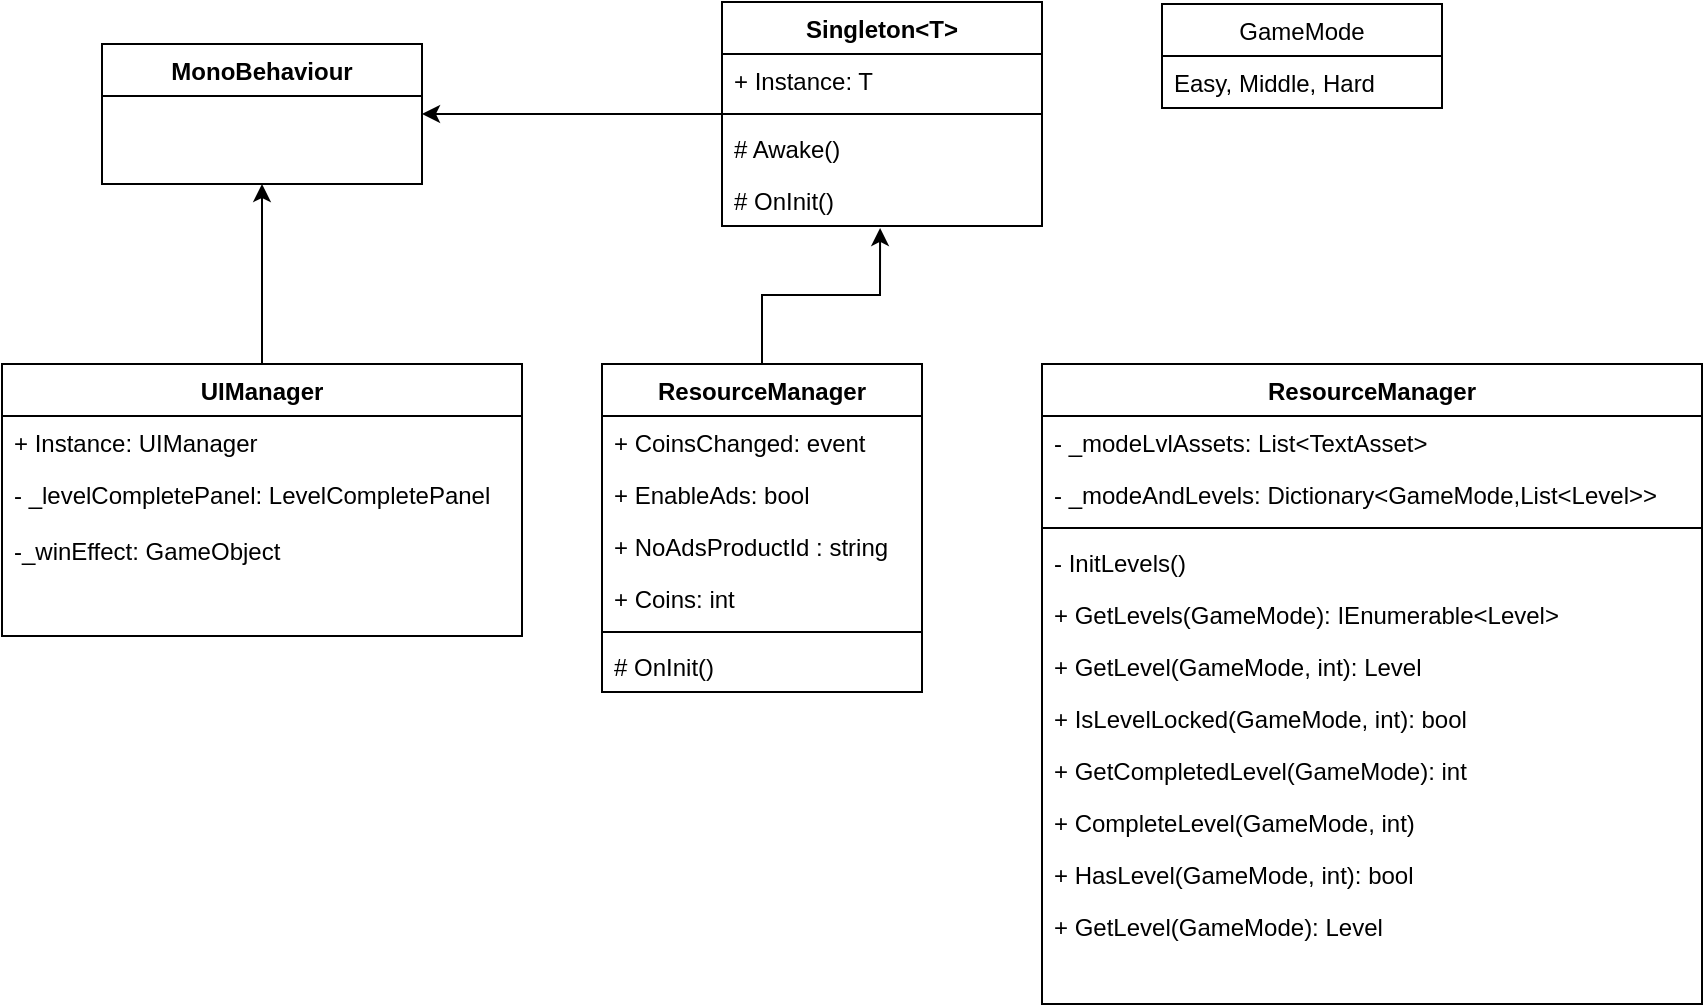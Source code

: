 <mxfile version="20.0.4" type="github" pages="2">
  <diagram id="C5RBs43oDa-KdzZeNtuy" name="Water Sort Puzzle">
    <mxGraphModel dx="1339" dy="815" grid="1" gridSize="10" guides="1" tooltips="1" connect="1" arrows="1" fold="1" page="1" pageScale="1" pageWidth="1600" pageHeight="900" math="0" shadow="0">
      <root>
        <mxCell id="WIyWlLk6GJQsqaUBKTNV-0" />
        <mxCell id="WIyWlLk6GJQsqaUBKTNV-1" parent="WIyWlLk6GJQsqaUBKTNV-0" />
        <mxCell id="zkfFHV4jXpPFQw0GAbJ--0" value="MonoBehaviour" style="swimlane;fontStyle=1;align=center;verticalAlign=top;childLayout=stackLayout;horizontal=1;startSize=26;horizontalStack=0;resizeParent=1;resizeLast=0;collapsible=1;marginBottom=0;rounded=0;shadow=0;strokeWidth=1;" parent="WIyWlLk6GJQsqaUBKTNV-1" vertex="1">
          <mxGeometry x="150" y="30" width="160" height="70" as="geometry">
            <mxRectangle x="230" y="140" width="160" height="26" as="alternateBounds" />
          </mxGeometry>
        </mxCell>
        <mxCell id="-UPui0ApsHkDzABqv5SS-7" style="edgeStyle=orthogonalEdgeStyle;rounded=0;orthogonalLoop=1;jettySize=auto;html=1;exitX=0.5;exitY=0;exitDx=0;exitDy=0;entryX=0.5;entryY=1;entryDx=0;entryDy=0;" edge="1" parent="WIyWlLk6GJQsqaUBKTNV-1" source="zkfFHV4jXpPFQw0GAbJ--6" target="zkfFHV4jXpPFQw0GAbJ--0">
          <mxGeometry relative="1" as="geometry" />
        </mxCell>
        <mxCell id="zkfFHV4jXpPFQw0GAbJ--6" value="UIManager" style="swimlane;fontStyle=1;align=center;verticalAlign=top;childLayout=stackLayout;horizontal=1;startSize=26;horizontalStack=0;resizeParent=1;resizeLast=0;collapsible=1;marginBottom=0;rounded=0;shadow=0;strokeWidth=1;" parent="WIyWlLk6GJQsqaUBKTNV-1" vertex="1">
          <mxGeometry x="100" y="190" width="260" height="136" as="geometry">
            <mxRectangle x="130" y="380" width="160" height="26" as="alternateBounds" />
          </mxGeometry>
        </mxCell>
        <mxCell id="zkfFHV4jXpPFQw0GAbJ--7" value="+ Instance: UIManager " style="text;align=left;verticalAlign=top;spacingLeft=4;spacingRight=4;overflow=hidden;rotatable=0;points=[[0,0.5],[1,0.5]];portConstraint=eastwest;" parent="zkfFHV4jXpPFQw0GAbJ--6" vertex="1">
          <mxGeometry y="26" width="260" height="26" as="geometry" />
        </mxCell>
        <mxCell id="zkfFHV4jXpPFQw0GAbJ--8" value="- _levelCompletePanel: LevelCompletePanel  " style="text;align=left;verticalAlign=top;spacingLeft=4;spacingRight=4;overflow=hidden;rotatable=0;points=[[0,0.5],[1,0.5]];portConstraint=eastwest;rounded=0;shadow=0;html=0;" parent="zkfFHV4jXpPFQw0GAbJ--6" vertex="1">
          <mxGeometry y="52" width="260" height="28" as="geometry" />
        </mxCell>
        <mxCell id="-UPui0ApsHkDzABqv5SS-11" value="-_winEffect: GameObject " style="text;align=left;verticalAlign=top;spacingLeft=4;spacingRight=4;overflow=hidden;rotatable=0;points=[[0,0.5],[1,0.5]];portConstraint=eastwest;rounded=0;shadow=0;html=0;" vertex="1" parent="zkfFHV4jXpPFQw0GAbJ--6">
          <mxGeometry y="80" width="260" height="28" as="geometry" />
        </mxCell>
        <mxCell id="-UPui0ApsHkDzABqv5SS-17" style="text;align=left;verticalAlign=top;spacingLeft=4;spacingRight=4;overflow=hidden;rotatable=0;points=[[0,0.5],[1,0.5]];portConstraint=eastwest;rounded=0;shadow=0;html=0;" vertex="1" parent="zkfFHV4jXpPFQw0GAbJ--6">
          <mxGeometry y="108" width="260" height="28" as="geometry" />
        </mxCell>
        <mxCell id="-UPui0ApsHkDzABqv5SS-23" style="edgeStyle=orthogonalEdgeStyle;rounded=0;orthogonalLoop=1;jettySize=auto;html=1;entryX=1;entryY=0.5;entryDx=0;entryDy=0;" edge="1" parent="WIyWlLk6GJQsqaUBKTNV-1" source="-UPui0ApsHkDzABqv5SS-19" target="zkfFHV4jXpPFQw0GAbJ--0">
          <mxGeometry relative="1" as="geometry" />
        </mxCell>
        <mxCell id="-UPui0ApsHkDzABqv5SS-19" value="Singleton&lt;T&gt;" style="swimlane;fontStyle=1;align=center;verticalAlign=top;childLayout=stackLayout;horizontal=1;startSize=26;horizontalStack=0;resizeParent=1;resizeParentMax=0;resizeLast=0;collapsible=1;marginBottom=0;" vertex="1" parent="WIyWlLk6GJQsqaUBKTNV-1">
          <mxGeometry x="460" y="9" width="160" height="112" as="geometry" />
        </mxCell>
        <mxCell id="-UPui0ApsHkDzABqv5SS-20" value="+ Instance: T" style="text;strokeColor=none;fillColor=none;align=left;verticalAlign=top;spacingLeft=4;spacingRight=4;overflow=hidden;rotatable=0;points=[[0,0.5],[1,0.5]];portConstraint=eastwest;" vertex="1" parent="-UPui0ApsHkDzABqv5SS-19">
          <mxGeometry y="26" width="160" height="26" as="geometry" />
        </mxCell>
        <mxCell id="-UPui0ApsHkDzABqv5SS-21" value="" style="line;strokeWidth=1;fillColor=none;align=left;verticalAlign=middle;spacingTop=-1;spacingLeft=3;spacingRight=3;rotatable=0;labelPosition=right;points=[];portConstraint=eastwest;" vertex="1" parent="-UPui0ApsHkDzABqv5SS-19">
          <mxGeometry y="52" width="160" height="8" as="geometry" />
        </mxCell>
        <mxCell id="-UPui0ApsHkDzABqv5SS-22" value="# Awake()" style="text;strokeColor=none;fillColor=none;align=left;verticalAlign=top;spacingLeft=4;spacingRight=4;overflow=hidden;rotatable=0;points=[[0,0.5],[1,0.5]];portConstraint=eastwest;" vertex="1" parent="-UPui0ApsHkDzABqv5SS-19">
          <mxGeometry y="60" width="160" height="26" as="geometry" />
        </mxCell>
        <mxCell id="-UPui0ApsHkDzABqv5SS-78" value="# OnInit()" style="text;strokeColor=none;fillColor=none;align=left;verticalAlign=top;spacingLeft=4;spacingRight=4;overflow=hidden;rotatable=0;points=[[0,0.5],[1,0.5]];portConstraint=eastwest;" vertex="1" parent="-UPui0ApsHkDzABqv5SS-19">
          <mxGeometry y="86" width="160" height="26" as="geometry" />
        </mxCell>
        <mxCell id="-UPui0ApsHkDzABqv5SS-43" style="edgeStyle=orthogonalEdgeStyle;rounded=0;orthogonalLoop=1;jettySize=auto;html=1;entryX=0.494;entryY=1.038;entryDx=0;entryDy=0;entryPerimeter=0;" edge="1" parent="WIyWlLk6GJQsqaUBKTNV-1" source="-UPui0ApsHkDzABqv5SS-34" target="-UPui0ApsHkDzABqv5SS-78">
          <mxGeometry relative="1" as="geometry">
            <mxPoint x="570" y="170" as="targetPoint" />
          </mxGeometry>
        </mxCell>
        <mxCell id="-UPui0ApsHkDzABqv5SS-34" value="ResourceManager" style="swimlane;fontStyle=1;align=center;verticalAlign=top;childLayout=stackLayout;horizontal=1;startSize=26;horizontalStack=0;resizeParent=1;resizeParentMax=0;resizeLast=0;collapsible=1;marginBottom=0;strokeColor=default;" vertex="1" parent="WIyWlLk6GJQsqaUBKTNV-1">
          <mxGeometry x="400" y="190" width="160" height="164" as="geometry" />
        </mxCell>
        <mxCell id="-UPui0ApsHkDzABqv5SS-35" value="+ CoinsChanged: event" style="text;strokeColor=none;fillColor=none;align=left;verticalAlign=top;spacingLeft=4;spacingRight=4;overflow=hidden;rotatable=0;points=[[0,0.5],[1,0.5]];portConstraint=eastwest;" vertex="1" parent="-UPui0ApsHkDzABqv5SS-34">
          <mxGeometry y="26" width="160" height="26" as="geometry" />
        </mxCell>
        <mxCell id="-UPui0ApsHkDzABqv5SS-39" value="+ EnableAds: bool" style="text;strokeColor=none;fillColor=none;align=left;verticalAlign=top;spacingLeft=4;spacingRight=4;overflow=hidden;rotatable=0;points=[[0,0.5],[1,0.5]];portConstraint=eastwest;" vertex="1" parent="-UPui0ApsHkDzABqv5SS-34">
          <mxGeometry y="52" width="160" height="26" as="geometry" />
        </mxCell>
        <mxCell id="-UPui0ApsHkDzABqv5SS-38" value="+ NoAdsProductId : string" style="text;strokeColor=none;fillColor=none;align=left;verticalAlign=top;spacingLeft=4;spacingRight=4;overflow=hidden;rotatable=0;points=[[0,0.5],[1,0.5]];portConstraint=eastwest;" vertex="1" parent="-UPui0ApsHkDzABqv5SS-34">
          <mxGeometry y="78" width="160" height="26" as="geometry" />
        </mxCell>
        <mxCell id="-UPui0ApsHkDzABqv5SS-40" value="+ Coins: int" style="text;strokeColor=none;fillColor=none;align=left;verticalAlign=top;spacingLeft=4;spacingRight=4;overflow=hidden;rotatable=0;points=[[0,0.5],[1,0.5]];portConstraint=eastwest;" vertex="1" parent="-UPui0ApsHkDzABqv5SS-34">
          <mxGeometry y="104" width="160" height="26" as="geometry" />
        </mxCell>
        <mxCell id="-UPui0ApsHkDzABqv5SS-36" value="" style="line;strokeWidth=1;fillColor=none;align=left;verticalAlign=middle;spacingTop=-1;spacingLeft=3;spacingRight=3;rotatable=0;labelPosition=right;points=[];portConstraint=eastwest;" vertex="1" parent="-UPui0ApsHkDzABqv5SS-34">
          <mxGeometry y="130" width="160" height="8" as="geometry" />
        </mxCell>
        <mxCell id="-UPui0ApsHkDzABqv5SS-37" value="# OnInit()" style="text;strokeColor=none;fillColor=none;align=left;verticalAlign=top;spacingLeft=4;spacingRight=4;overflow=hidden;rotatable=0;points=[[0,0.5],[1,0.5]];portConstraint=eastwest;" vertex="1" parent="-UPui0ApsHkDzABqv5SS-34">
          <mxGeometry y="138" width="160" height="26" as="geometry" />
        </mxCell>
        <mxCell id="-UPui0ApsHkDzABqv5SS-44" value="ResourceManager" style="swimlane;fontStyle=1;align=center;verticalAlign=top;childLayout=stackLayout;horizontal=1;startSize=26;horizontalStack=0;resizeParent=1;resizeParentMax=0;resizeLast=0;collapsible=1;marginBottom=0;strokeColor=default;" vertex="1" parent="WIyWlLk6GJQsqaUBKTNV-1">
          <mxGeometry x="620" y="190" width="330" height="320" as="geometry" />
        </mxCell>
        <mxCell id="-UPui0ApsHkDzABqv5SS-45" value="- _modeLvlAssets: List&lt;TextAsset&gt;" style="text;strokeColor=none;fillColor=none;align=left;verticalAlign=top;spacingLeft=4;spacingRight=4;overflow=hidden;rotatable=0;points=[[0,0.5],[1,0.5]];portConstraint=eastwest;" vertex="1" parent="-UPui0ApsHkDzABqv5SS-44">
          <mxGeometry y="26" width="330" height="26" as="geometry" />
        </mxCell>
        <mxCell id="-UPui0ApsHkDzABqv5SS-50" value="- _modeAndLevels: Dictionary&lt;GameMode,List&lt;Level&gt;&gt;" style="text;strokeColor=none;fillColor=none;align=left;verticalAlign=top;spacingLeft=4;spacingRight=4;overflow=hidden;rotatable=0;points=[[0,0.5],[1,0.5]];portConstraint=eastwest;" vertex="1" parent="-UPui0ApsHkDzABqv5SS-44">
          <mxGeometry y="52" width="330" height="26" as="geometry" />
        </mxCell>
        <mxCell id="-UPui0ApsHkDzABqv5SS-46" value="" style="line;strokeWidth=1;fillColor=none;align=left;verticalAlign=middle;spacingTop=-1;spacingLeft=3;spacingRight=3;rotatable=0;labelPosition=right;points=[];portConstraint=eastwest;" vertex="1" parent="-UPui0ApsHkDzABqv5SS-44">
          <mxGeometry y="78" width="330" height="8" as="geometry" />
        </mxCell>
        <mxCell id="-UPui0ApsHkDzABqv5SS-47" value="- InitLevels()" style="text;strokeColor=none;fillColor=none;align=left;verticalAlign=top;spacingLeft=4;spacingRight=4;overflow=hidden;rotatable=0;points=[[0,0.5],[1,0.5]];portConstraint=eastwest;" vertex="1" parent="-UPui0ApsHkDzABqv5SS-44">
          <mxGeometry y="86" width="330" height="26" as="geometry" />
        </mxCell>
        <mxCell id="-UPui0ApsHkDzABqv5SS-51" value="+ GetLevels(GameMode): IEnumerable&lt;Level&gt;" style="text;strokeColor=none;fillColor=none;align=left;verticalAlign=top;spacingLeft=4;spacingRight=4;overflow=hidden;rotatable=0;points=[[0,0.5],[1,0.5]];portConstraint=eastwest;" vertex="1" parent="-UPui0ApsHkDzABqv5SS-44">
          <mxGeometry y="112" width="330" height="26" as="geometry" />
        </mxCell>
        <mxCell id="-UPui0ApsHkDzABqv5SS-55" value="+ GetLevel(GameMode, int): Level" style="text;strokeColor=none;fillColor=none;align=left;verticalAlign=top;spacingLeft=4;spacingRight=4;overflow=hidden;rotatable=0;points=[[0,0.5],[1,0.5]];portConstraint=eastwest;" vertex="1" parent="-UPui0ApsHkDzABqv5SS-44">
          <mxGeometry y="138" width="330" height="26" as="geometry" />
        </mxCell>
        <mxCell id="-UPui0ApsHkDzABqv5SS-54" value="+ IsLevelLocked(GameMode, int): bool" style="text;strokeColor=none;fillColor=none;align=left;verticalAlign=top;spacingLeft=4;spacingRight=4;overflow=hidden;rotatable=0;points=[[0,0.5],[1,0.5]];portConstraint=eastwest;" vertex="1" parent="-UPui0ApsHkDzABqv5SS-44">
          <mxGeometry y="164" width="330" height="26" as="geometry" />
        </mxCell>
        <mxCell id="-UPui0ApsHkDzABqv5SS-53" value="+ GetCompletedLevel(GameMode): int" style="text;strokeColor=none;fillColor=none;align=left;verticalAlign=top;spacingLeft=4;spacingRight=4;overflow=hidden;rotatable=0;points=[[0,0.5],[1,0.5]];portConstraint=eastwest;" vertex="1" parent="-UPui0ApsHkDzABqv5SS-44">
          <mxGeometry y="190" width="330" height="26" as="geometry" />
        </mxCell>
        <mxCell id="-UPui0ApsHkDzABqv5SS-57" value="+ CompleteLevel(GameMode, int)" style="text;strokeColor=none;fillColor=none;align=left;verticalAlign=top;spacingLeft=4;spacingRight=4;overflow=hidden;rotatable=0;points=[[0,0.5],[1,0.5]];portConstraint=eastwest;" vertex="1" parent="-UPui0ApsHkDzABqv5SS-44">
          <mxGeometry y="216" width="330" height="26" as="geometry" />
        </mxCell>
        <mxCell id="-UPui0ApsHkDzABqv5SS-56" value="+ HasLevel(GameMode, int): bool" style="text;strokeColor=none;fillColor=none;align=left;verticalAlign=top;spacingLeft=4;spacingRight=4;overflow=hidden;rotatable=0;points=[[0,0.5],[1,0.5]];portConstraint=eastwest;" vertex="1" parent="-UPui0ApsHkDzABqv5SS-44">
          <mxGeometry y="242" width="330" height="26" as="geometry" />
        </mxCell>
        <mxCell id="-UPui0ApsHkDzABqv5SS-59" value="+ GetLevel(GameMode): Level" style="text;strokeColor=none;fillColor=none;align=left;verticalAlign=top;spacingLeft=4;spacingRight=4;overflow=hidden;rotatable=0;points=[[0,0.5],[1,0.5]];portConstraint=eastwest;" vertex="1" parent="-UPui0ApsHkDzABqv5SS-44">
          <mxGeometry y="268" width="330" height="26" as="geometry" />
        </mxCell>
        <mxCell id="-UPui0ApsHkDzABqv5SS-58" style="text;strokeColor=none;fillColor=none;align=left;verticalAlign=top;spacingLeft=4;spacingRight=4;overflow=hidden;rotatable=0;points=[[0,0.5],[1,0.5]];portConstraint=eastwest;" vertex="1" parent="-UPui0ApsHkDzABqv5SS-44">
          <mxGeometry y="294" width="330" height="26" as="geometry" />
        </mxCell>
        <mxCell id="-UPui0ApsHkDzABqv5SS-74" value="GameMode" style="swimlane;fontStyle=0;childLayout=stackLayout;horizontal=1;startSize=26;fillColor=none;horizontalStack=0;resizeParent=1;resizeParentMax=0;resizeLast=0;collapsible=1;marginBottom=0;strokeColor=default;" vertex="1" parent="WIyWlLk6GJQsqaUBKTNV-1">
          <mxGeometry x="680" y="10" width="140" height="52" as="geometry" />
        </mxCell>
        <mxCell id="-UPui0ApsHkDzABqv5SS-75" value="Easy, Middle, Hard" style="text;strokeColor=none;fillColor=none;align=left;verticalAlign=top;spacingLeft=4;spacingRight=4;overflow=hidden;rotatable=0;points=[[0,0.5],[1,0.5]];portConstraint=eastwest;" vertex="1" parent="-UPui0ApsHkDzABqv5SS-74">
          <mxGeometry y="26" width="140" height="26" as="geometry" />
        </mxCell>
      </root>
    </mxGraphModel>
  </diagram>
  <diagram id="oa3JsNeKZShNjGYw7QZx" name="Test UI">
    <mxGraphModel dx="1339" dy="815" grid="1" gridSize="10" guides="1" tooltips="1" connect="1" arrows="1" fold="1" page="1" pageScale="1" pageWidth="827" pageHeight="1169" math="0" shadow="0">
      <root>
        <mxCell id="0" />
        <mxCell id="1" parent="0" />
      </root>
    </mxGraphModel>
  </diagram>
</mxfile>
